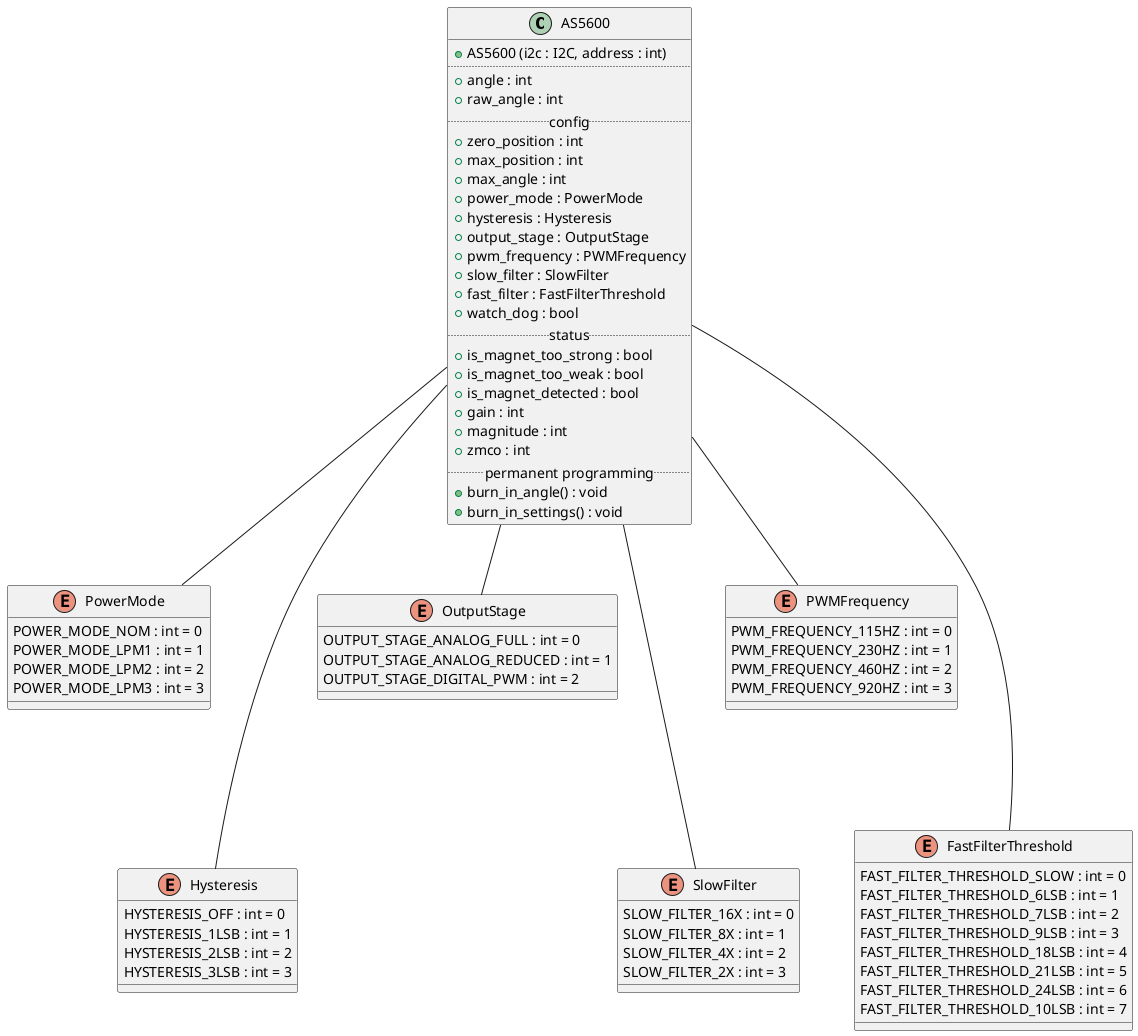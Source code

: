 ' SPDX-FileCopyrightText: Copyright (c) 2025 Noel Anderson
' SPDX-License-Identifier: MIT

@startuml AS5600

class AS5600 {
    + AS5600 (i2c : I2C, address : int)
    ..
    + {field} angle : int
    + {field} raw_angle : int
    .. config ..
    + {field} zero_position : int
    + {field} max_position : int
    + {field} max_angle : int
    + {field} power_mode : PowerMode
    + {field} hysteresis : Hysteresis
    + {field} output_stage : OutputStage
    + {field} pwm_frequency : PWMFrequency
    + {field} slow_filter : SlowFilter
    + {field} fast_filter : FastFilterThreshold
    + {field} watch_dog : bool {field}
    .. status ..
    + {field} is_magnet_too_strong : bool
    + {field} is_magnet_too_weak : bool
    + {field} is_magnet_detected : bool
    + {field} gain : int {field}
    + {field} magnitude : int
    + {field} zmco : int {field}
    .. permanent programming ..
    + {method} burn_in_angle() : void
    + {method} burn_in_settings() : void
}

enum PowerMode {
    POWER_MODE_NOM : int = 0
    POWER_MODE_LPM1 : int = 1
    POWER_MODE_LPM2 : int = 2
    POWER_MODE_LPM3 : int = 3
}

enum Hysteresis {
    HYSTERESIS_OFF : int = 0
    HYSTERESIS_1LSB : int = 1
    HYSTERESIS_2LSB : int = 2
    HYSTERESIS_3LSB : int = 3
}

enum OutputStage {
    OUTPUT_STAGE_ANALOG_FULL : int = 0
    OUTPUT_STAGE_ANALOG_REDUCED : int = 1
    OUTPUT_STAGE_DIGITAL_PWM : int = 2
}

enum PWMFrequency {
    PWM_FREQUENCY_115HZ : int = 0
    PWM_FREQUENCY_230HZ : int = 1
    PWM_FREQUENCY_460HZ : int = 2
    PWM_FREQUENCY_920HZ : int = 3
}

enum SlowFilter {
    SLOW_FILTER_16X : int = 0
    SLOW_FILTER_8X : int = 1
    SLOW_FILTER_4X : int = 2
    SLOW_FILTER_2X : int = 3
}

enum FastFilterThreshold {
    FAST_FILTER_THRESHOLD_SLOW : int = 0
    FAST_FILTER_THRESHOLD_6LSB : int = 1
    FAST_FILTER_THRESHOLD_7LSB : int = 2
    FAST_FILTER_THRESHOLD_9LSB : int = 3
    FAST_FILTER_THRESHOLD_18LSB : int = 4
    FAST_FILTER_THRESHOLD_21LSB : int = 5
    FAST_FILTER_THRESHOLD_24LSB : int = 6
    FAST_FILTER_THRESHOLD_10LSB : int = 7
}

'force layout
PWMFrequency-[hidden]--> SlowFilter
PWMFrequency-[hidden]--> FastFilterThreshold
PowerMode-[hidden]--> Hysteresis

AS5600 -- PowerMode
AS5600 -- Hysteresis
AS5600 -- OutputStage
AS5600 -- PWMFrequency
AS5600 -- SlowFilter
AS5600 -- FastFilterThreshold
@enduml
